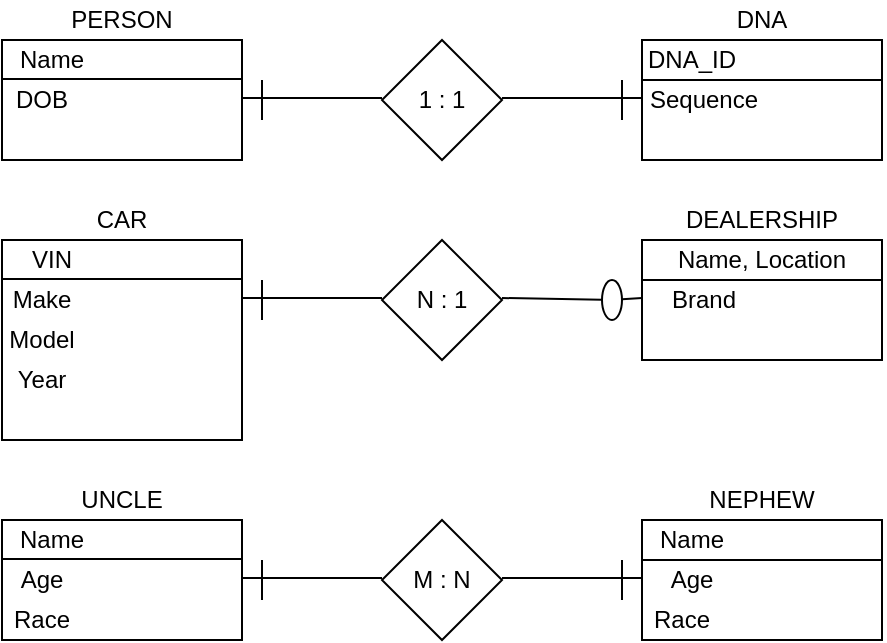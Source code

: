 <mxfile version="12.1.1" type="device" pages="1"><diagram id="jEMeSzgBgI57Uod81R-X" name="Page-1"><mxGraphModel dx="1408" dy="780" grid="1" gridSize="10" guides="1" tooltips="1" connect="1" arrows="1" fold="1" page="1" pageScale="1" pageWidth="850" pageHeight="1100" math="0" shadow="0"><root><mxCell id="0"/><mxCell id="1" parent="0"/><mxCell id="BsrwOORumcgv-IS6iUaH-1" value="" style="rounded=0;whiteSpace=wrap;html=1;" vertex="1" parent="1"><mxGeometry x="40" y="60" width="120" height="60" as="geometry"/></mxCell><mxCell id="BsrwOORumcgv-IS6iUaH-2" value="" style="rounded=0;whiteSpace=wrap;html=1;" vertex="1" parent="1"><mxGeometry x="360" y="60" width="120" height="60" as="geometry"/></mxCell><mxCell id="BsrwOORumcgv-IS6iUaH-3" value="Name" style="text;html=1;strokeColor=none;fillColor=none;align=center;verticalAlign=middle;whiteSpace=wrap;rounded=0;" vertex="1" parent="1"><mxGeometry x="40" y="60" width="50" height="20" as="geometry"/></mxCell><mxCell id="BsrwOORumcgv-IS6iUaH-4" value="DNA_ID" style="text;html=1;strokeColor=none;fillColor=none;align=center;verticalAlign=middle;whiteSpace=wrap;rounded=0;" vertex="1" parent="1"><mxGeometry x="360" y="60" width="50" height="20" as="geometry"/></mxCell><mxCell id="BsrwOORumcgv-IS6iUaH-6" value="PERSON" style="text;html=1;strokeColor=none;fillColor=none;align=center;verticalAlign=middle;whiteSpace=wrap;rounded=0;" vertex="1" parent="1"><mxGeometry x="40" y="40" width="120" height="20" as="geometry"/></mxCell><mxCell id="BsrwOORumcgv-IS6iUaH-10" value="" style="endArrow=none;html=1;" edge="1" parent="1"><mxGeometry width="50" height="50" relative="1" as="geometry"><mxPoint x="40" y="79.5" as="sourcePoint"/><mxPoint x="160" y="79.5" as="targetPoint"/></mxGeometry></mxCell><mxCell id="BsrwOORumcgv-IS6iUaH-11" value="DNA" style="text;html=1;strokeColor=none;fillColor=none;align=center;verticalAlign=middle;whiteSpace=wrap;rounded=0;" vertex="1" parent="1"><mxGeometry x="360" y="40" width="120" height="20" as="geometry"/></mxCell><mxCell id="BsrwOORumcgv-IS6iUaH-12" value="" style="rhombus;whiteSpace=wrap;html=1;" vertex="1" parent="1"><mxGeometry x="230" y="60" width="60" height="60" as="geometry"/></mxCell><mxCell id="BsrwOORumcgv-IS6iUaH-13" value="1 : 1" style="text;html=1;strokeColor=none;fillColor=none;align=center;verticalAlign=middle;whiteSpace=wrap;rounded=0;" vertex="1" parent="1"><mxGeometry x="240" y="80" width="40" height="20" as="geometry"/></mxCell><mxCell id="BsrwOORumcgv-IS6iUaH-14" value="DOB" style="text;html=1;strokeColor=none;fillColor=none;align=center;verticalAlign=middle;whiteSpace=wrap;rounded=0;" vertex="1" parent="1"><mxGeometry x="40" y="80" width="40" height="20" as="geometry"/></mxCell><mxCell id="BsrwOORumcgv-IS6iUaH-16" value="" style="endArrow=none;html=1;" edge="1" parent="1"><mxGeometry width="50" height="50" relative="1" as="geometry"><mxPoint x="160" y="89" as="sourcePoint"/><mxPoint x="230" y="89" as="targetPoint"/></mxGeometry></mxCell><mxCell id="BsrwOORumcgv-IS6iUaH-17" value="" style="endArrow=none;html=1;" edge="1" parent="1"><mxGeometry width="50" height="50" relative="1" as="geometry"><mxPoint x="290" y="89" as="sourcePoint"/><mxPoint x="360" y="89" as="targetPoint"/></mxGeometry></mxCell><mxCell id="BsrwOORumcgv-IS6iUaH-22" value="" style="endArrow=none;html=1;" edge="1" parent="1"><mxGeometry width="50" height="50" relative="1" as="geometry"><mxPoint x="170" y="100" as="sourcePoint"/><mxPoint x="170" y="80" as="targetPoint"/></mxGeometry></mxCell><mxCell id="BsrwOORumcgv-IS6iUaH-23" value="" style="endArrow=none;html=1;" edge="1" parent="1"><mxGeometry width="50" height="50" relative="1" as="geometry"><mxPoint x="350" y="100" as="sourcePoint"/><mxPoint x="350" y="80" as="targetPoint"/></mxGeometry></mxCell><mxCell id="BsrwOORumcgv-IS6iUaH-24" value="" style="endArrow=none;html=1;" edge="1" parent="1"><mxGeometry width="50" height="50" relative="1" as="geometry"><mxPoint x="360" y="80" as="sourcePoint"/><mxPoint x="480" y="80" as="targetPoint"/></mxGeometry></mxCell><mxCell id="BsrwOORumcgv-IS6iUaH-28" value="Sequence" style="text;html=1;strokeColor=none;fillColor=none;align=center;verticalAlign=middle;whiteSpace=wrap;rounded=0;" vertex="1" parent="1"><mxGeometry x="366" y="80" width="50" height="20" as="geometry"/></mxCell><mxCell id="BsrwOORumcgv-IS6iUaH-29" value="" style="rounded=0;whiteSpace=wrap;html=1;" vertex="1" parent="1"><mxGeometry x="40" y="160" width="120" height="100" as="geometry"/></mxCell><mxCell id="BsrwOORumcgv-IS6iUaH-30" value="" style="rounded=0;whiteSpace=wrap;html=1;" vertex="1" parent="1"><mxGeometry x="360" y="160" width="120" height="60" as="geometry"/></mxCell><mxCell id="BsrwOORumcgv-IS6iUaH-31" value="VIN" style="text;html=1;strokeColor=none;fillColor=none;align=center;verticalAlign=middle;whiteSpace=wrap;rounded=0;" vertex="1" parent="1"><mxGeometry x="40" y="160" width="50" height="20" as="geometry"/></mxCell><mxCell id="BsrwOORumcgv-IS6iUaH-32" value="Name, Location" style="text;html=1;strokeColor=none;fillColor=none;align=center;verticalAlign=middle;whiteSpace=wrap;rounded=0;" vertex="1" parent="1"><mxGeometry x="360" y="160" width="120" height="20" as="geometry"/></mxCell><mxCell id="BsrwOORumcgv-IS6iUaH-33" value="CAR" style="text;html=1;strokeColor=none;fillColor=none;align=center;verticalAlign=middle;whiteSpace=wrap;rounded=0;" vertex="1" parent="1"><mxGeometry x="40" y="140" width="120" height="20" as="geometry"/></mxCell><mxCell id="BsrwOORumcgv-IS6iUaH-34" value="" style="endArrow=none;html=1;" edge="1" parent="1"><mxGeometry width="50" height="50" relative="1" as="geometry"><mxPoint x="40" y="179.5" as="sourcePoint"/><mxPoint x="160" y="179.5" as="targetPoint"/></mxGeometry></mxCell><mxCell id="BsrwOORumcgv-IS6iUaH-35" value="DEALERSHIP" style="text;html=1;strokeColor=none;fillColor=none;align=center;verticalAlign=middle;whiteSpace=wrap;rounded=0;" vertex="1" parent="1"><mxGeometry x="360" y="140" width="120" height="20" as="geometry"/></mxCell><mxCell id="BsrwOORumcgv-IS6iUaH-36" value="" style="rhombus;whiteSpace=wrap;html=1;" vertex="1" parent="1"><mxGeometry x="230" y="160" width="60" height="60" as="geometry"/></mxCell><mxCell id="BsrwOORumcgv-IS6iUaH-37" value="N : 1" style="text;html=1;strokeColor=none;fillColor=none;align=center;verticalAlign=middle;whiteSpace=wrap;rounded=0;" vertex="1" parent="1"><mxGeometry x="240" y="180" width="40" height="20" as="geometry"/></mxCell><mxCell id="BsrwOORumcgv-IS6iUaH-38" value="Make" style="text;html=1;strokeColor=none;fillColor=none;align=center;verticalAlign=middle;whiteSpace=wrap;rounded=0;" vertex="1" parent="1"><mxGeometry x="40" y="180" width="40" height="20" as="geometry"/></mxCell><mxCell id="BsrwOORumcgv-IS6iUaH-40" value="" style="endArrow=none;html=1;" edge="1" parent="1"><mxGeometry width="50" height="50" relative="1" as="geometry"><mxPoint x="160" y="189" as="sourcePoint"/><mxPoint x="230" y="189" as="targetPoint"/></mxGeometry></mxCell><mxCell id="BsrwOORumcgv-IS6iUaH-41" value="" style="endArrow=none;html=1;" edge="1" parent="1" source="BsrwOORumcgv-IS6iUaH-51"><mxGeometry width="50" height="50" relative="1" as="geometry"><mxPoint x="290" y="189" as="sourcePoint"/><mxPoint x="360" y="189" as="targetPoint"/></mxGeometry></mxCell><mxCell id="BsrwOORumcgv-IS6iUaH-42" value="" style="endArrow=none;html=1;" edge="1" parent="1"><mxGeometry width="50" height="50" relative="1" as="geometry"><mxPoint x="170" y="200" as="sourcePoint"/><mxPoint x="170" y="180" as="targetPoint"/></mxGeometry></mxCell><mxCell id="BsrwOORumcgv-IS6iUaH-44" value="" style="endArrow=none;html=1;" edge="1" parent="1"><mxGeometry width="50" height="50" relative="1" as="geometry"><mxPoint x="360" y="180" as="sourcePoint"/><mxPoint x="480" y="180" as="targetPoint"/></mxGeometry></mxCell><mxCell id="BsrwOORumcgv-IS6iUaH-46" value="Brand" style="text;html=1;strokeColor=none;fillColor=none;align=center;verticalAlign=middle;whiteSpace=wrap;rounded=0;" vertex="1" parent="1"><mxGeometry x="366" y="180" width="50" height="20" as="geometry"/></mxCell><mxCell id="BsrwOORumcgv-IS6iUaH-47" value="Model" style="text;html=1;strokeColor=none;fillColor=none;align=center;verticalAlign=middle;whiteSpace=wrap;rounded=0;" vertex="1" parent="1"><mxGeometry x="40" y="200" width="40" height="20" as="geometry"/></mxCell><mxCell id="BsrwOORumcgv-IS6iUaH-49" value="Year" style="text;html=1;strokeColor=none;fillColor=none;align=center;verticalAlign=middle;whiteSpace=wrap;rounded=0;" vertex="1" parent="1"><mxGeometry x="40" y="220" width="40" height="20" as="geometry"/></mxCell><mxCell id="BsrwOORumcgv-IS6iUaH-51" value="" style="ellipse;whiteSpace=wrap;html=1;" vertex="1" parent="1"><mxGeometry x="340" y="180" width="10" height="20" as="geometry"/></mxCell><mxCell id="BsrwOORumcgv-IS6iUaH-53" value="" style="endArrow=none;html=1;" edge="1" parent="1" target="BsrwOORumcgv-IS6iUaH-51"><mxGeometry width="50" height="50" relative="1" as="geometry"><mxPoint x="290" y="189" as="sourcePoint"/><mxPoint x="360" y="189" as="targetPoint"/></mxGeometry></mxCell><mxCell id="BsrwOORumcgv-IS6iUaH-54" value="" style="rounded=0;whiteSpace=wrap;html=1;" vertex="1" parent="1"><mxGeometry x="40" y="300" width="120" height="60" as="geometry"/></mxCell><mxCell id="BsrwOORumcgv-IS6iUaH-55" value="" style="rounded=0;whiteSpace=wrap;html=1;" vertex="1" parent="1"><mxGeometry x="360" y="300" width="120" height="60" as="geometry"/></mxCell><mxCell id="BsrwOORumcgv-IS6iUaH-56" value="Name" style="text;html=1;strokeColor=none;fillColor=none;align=center;verticalAlign=middle;whiteSpace=wrap;rounded=0;" vertex="1" parent="1"><mxGeometry x="40" y="300" width="50" height="20" as="geometry"/></mxCell><mxCell id="BsrwOORumcgv-IS6iUaH-57" value="Name" style="text;html=1;strokeColor=none;fillColor=none;align=center;verticalAlign=middle;whiteSpace=wrap;rounded=0;" vertex="1" parent="1"><mxGeometry x="360" y="300" width="50" height="20" as="geometry"/></mxCell><mxCell id="BsrwOORumcgv-IS6iUaH-58" value="UNCLE" style="text;html=1;strokeColor=none;fillColor=none;align=center;verticalAlign=middle;whiteSpace=wrap;rounded=0;" vertex="1" parent="1"><mxGeometry x="40" y="280" width="120" height="20" as="geometry"/></mxCell><mxCell id="BsrwOORumcgv-IS6iUaH-59" value="" style="endArrow=none;html=1;" edge="1" parent="1"><mxGeometry width="50" height="50" relative="1" as="geometry"><mxPoint x="40" y="319.5" as="sourcePoint"/><mxPoint x="160" y="319.5" as="targetPoint"/></mxGeometry></mxCell><mxCell id="BsrwOORumcgv-IS6iUaH-60" value="NEPHEW" style="text;html=1;strokeColor=none;fillColor=none;align=center;verticalAlign=middle;whiteSpace=wrap;rounded=0;" vertex="1" parent="1"><mxGeometry x="360" y="280" width="120" height="20" as="geometry"/></mxCell><mxCell id="BsrwOORumcgv-IS6iUaH-61" value="" style="rhombus;whiteSpace=wrap;html=1;" vertex="1" parent="1"><mxGeometry x="230" y="300" width="60" height="60" as="geometry"/></mxCell><mxCell id="BsrwOORumcgv-IS6iUaH-62" value="M : N" style="text;html=1;strokeColor=none;fillColor=none;align=center;verticalAlign=middle;whiteSpace=wrap;rounded=0;" vertex="1" parent="1"><mxGeometry x="240" y="320" width="40" height="20" as="geometry"/></mxCell><mxCell id="BsrwOORumcgv-IS6iUaH-63" value="Age" style="text;html=1;strokeColor=none;fillColor=none;align=center;verticalAlign=middle;whiteSpace=wrap;rounded=0;" vertex="1" parent="1"><mxGeometry x="40" y="320" width="40" height="20" as="geometry"/></mxCell><mxCell id="BsrwOORumcgv-IS6iUaH-65" value="" style="endArrow=none;html=1;" edge="1" parent="1"><mxGeometry width="50" height="50" relative="1" as="geometry"><mxPoint x="160" y="329" as="sourcePoint"/><mxPoint x="230" y="329" as="targetPoint"/></mxGeometry></mxCell><mxCell id="BsrwOORumcgv-IS6iUaH-66" value="" style="endArrow=none;html=1;" edge="1" parent="1"><mxGeometry width="50" height="50" relative="1" as="geometry"><mxPoint x="290" y="329" as="sourcePoint"/><mxPoint x="360" y="329" as="targetPoint"/></mxGeometry></mxCell><mxCell id="BsrwOORumcgv-IS6iUaH-67" value="" style="endArrow=none;html=1;" edge="1" parent="1"><mxGeometry width="50" height="50" relative="1" as="geometry"><mxPoint x="170" y="340" as="sourcePoint"/><mxPoint x="170" y="320" as="targetPoint"/></mxGeometry></mxCell><mxCell id="BsrwOORumcgv-IS6iUaH-68" value="" style="endArrow=none;html=1;" edge="1" parent="1"><mxGeometry width="50" height="50" relative="1" as="geometry"><mxPoint x="350" y="340" as="sourcePoint"/><mxPoint x="350" y="320" as="targetPoint"/></mxGeometry></mxCell><mxCell id="BsrwOORumcgv-IS6iUaH-69" value="" style="endArrow=none;html=1;" edge="1" parent="1"><mxGeometry width="50" height="50" relative="1" as="geometry"><mxPoint x="360" y="320" as="sourcePoint"/><mxPoint x="480" y="320" as="targetPoint"/></mxGeometry></mxCell><mxCell id="BsrwOORumcgv-IS6iUaH-71" value="Age" style="text;html=1;strokeColor=none;fillColor=none;align=center;verticalAlign=middle;whiteSpace=wrap;rounded=0;" vertex="1" parent="1"><mxGeometry x="360" y="320" width="50" height="20" as="geometry"/></mxCell><mxCell id="BsrwOORumcgv-IS6iUaH-72" value="Race" style="text;html=1;strokeColor=none;fillColor=none;align=center;verticalAlign=middle;whiteSpace=wrap;rounded=0;" vertex="1" parent="1"><mxGeometry x="40" y="340" width="40" height="20" as="geometry"/></mxCell><mxCell id="BsrwOORumcgv-IS6iUaH-73" value="Race" style="text;html=1;strokeColor=none;fillColor=none;align=center;verticalAlign=middle;whiteSpace=wrap;rounded=0;" vertex="1" parent="1"><mxGeometry x="360" y="340" width="40" height="20" as="geometry"/></mxCell></root></mxGraphModel></diagram></mxfile>